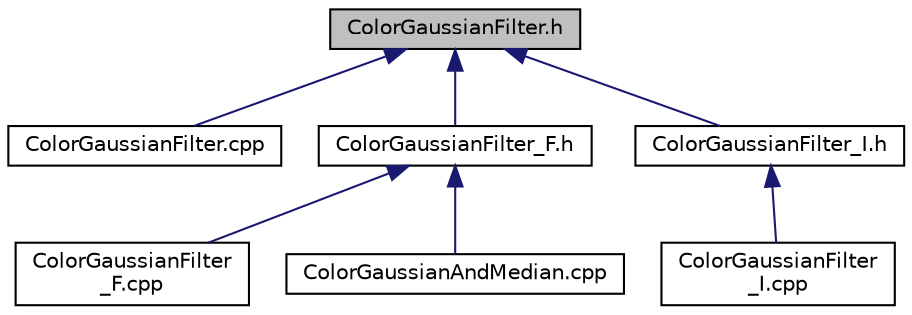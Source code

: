 digraph "ColorGaussianFilter.h"
{
  edge [fontname="Helvetica",fontsize="10",labelfontname="Helvetica",labelfontsize="10"];
  node [fontname="Helvetica",fontsize="10",shape=record];
  Node1 [label="ColorGaussianFilter.h",height=0.2,width=0.4,color="black", fillcolor="grey75", style="filled", fontcolor="black"];
  Node1 -> Node2 [dir="back",color="midnightblue",fontsize="10",style="solid",fontname="Helvetica"];
  Node2 [label="ColorGaussianFilter.cpp",height=0.2,width=0.4,color="black", fillcolor="white", style="filled",URL="$ColorGaussianFilter_8cpp.html"];
  Node1 -> Node3 [dir="back",color="midnightblue",fontsize="10",style="solid",fontname="Helvetica"];
  Node3 [label="ColorGaussianFilter_F.h",height=0.2,width=0.4,color="black", fillcolor="white", style="filled",URL="$ColorGaussianFilter__F_8h.html"];
  Node3 -> Node4 [dir="back",color="midnightblue",fontsize="10",style="solid",fontname="Helvetica"];
  Node4 [label="ColorGaussianFilter\l_F.cpp",height=0.2,width=0.4,color="black", fillcolor="white", style="filled",URL="$ColorGaussianFilter__F_8cpp.html"];
  Node3 -> Node5 [dir="back",color="midnightblue",fontsize="10",style="solid",fontname="Helvetica"];
  Node5 [label="ColorGaussianAndMedian.cpp",height=0.2,width=0.4,color="black", fillcolor="white", style="filled",URL="$ColorGaussianAndMedian_8cpp.html"];
  Node1 -> Node6 [dir="back",color="midnightblue",fontsize="10",style="solid",fontname="Helvetica"];
  Node6 [label="ColorGaussianFilter_I.h",height=0.2,width=0.4,color="black", fillcolor="white", style="filled",URL="$ColorGaussianFilter__I_8h.html"];
  Node6 -> Node7 [dir="back",color="midnightblue",fontsize="10",style="solid",fontname="Helvetica"];
  Node7 [label="ColorGaussianFilter\l_I.cpp",height=0.2,width=0.4,color="black", fillcolor="white", style="filled",URL="$ColorGaussianFilter__I_8cpp.html"];
}
